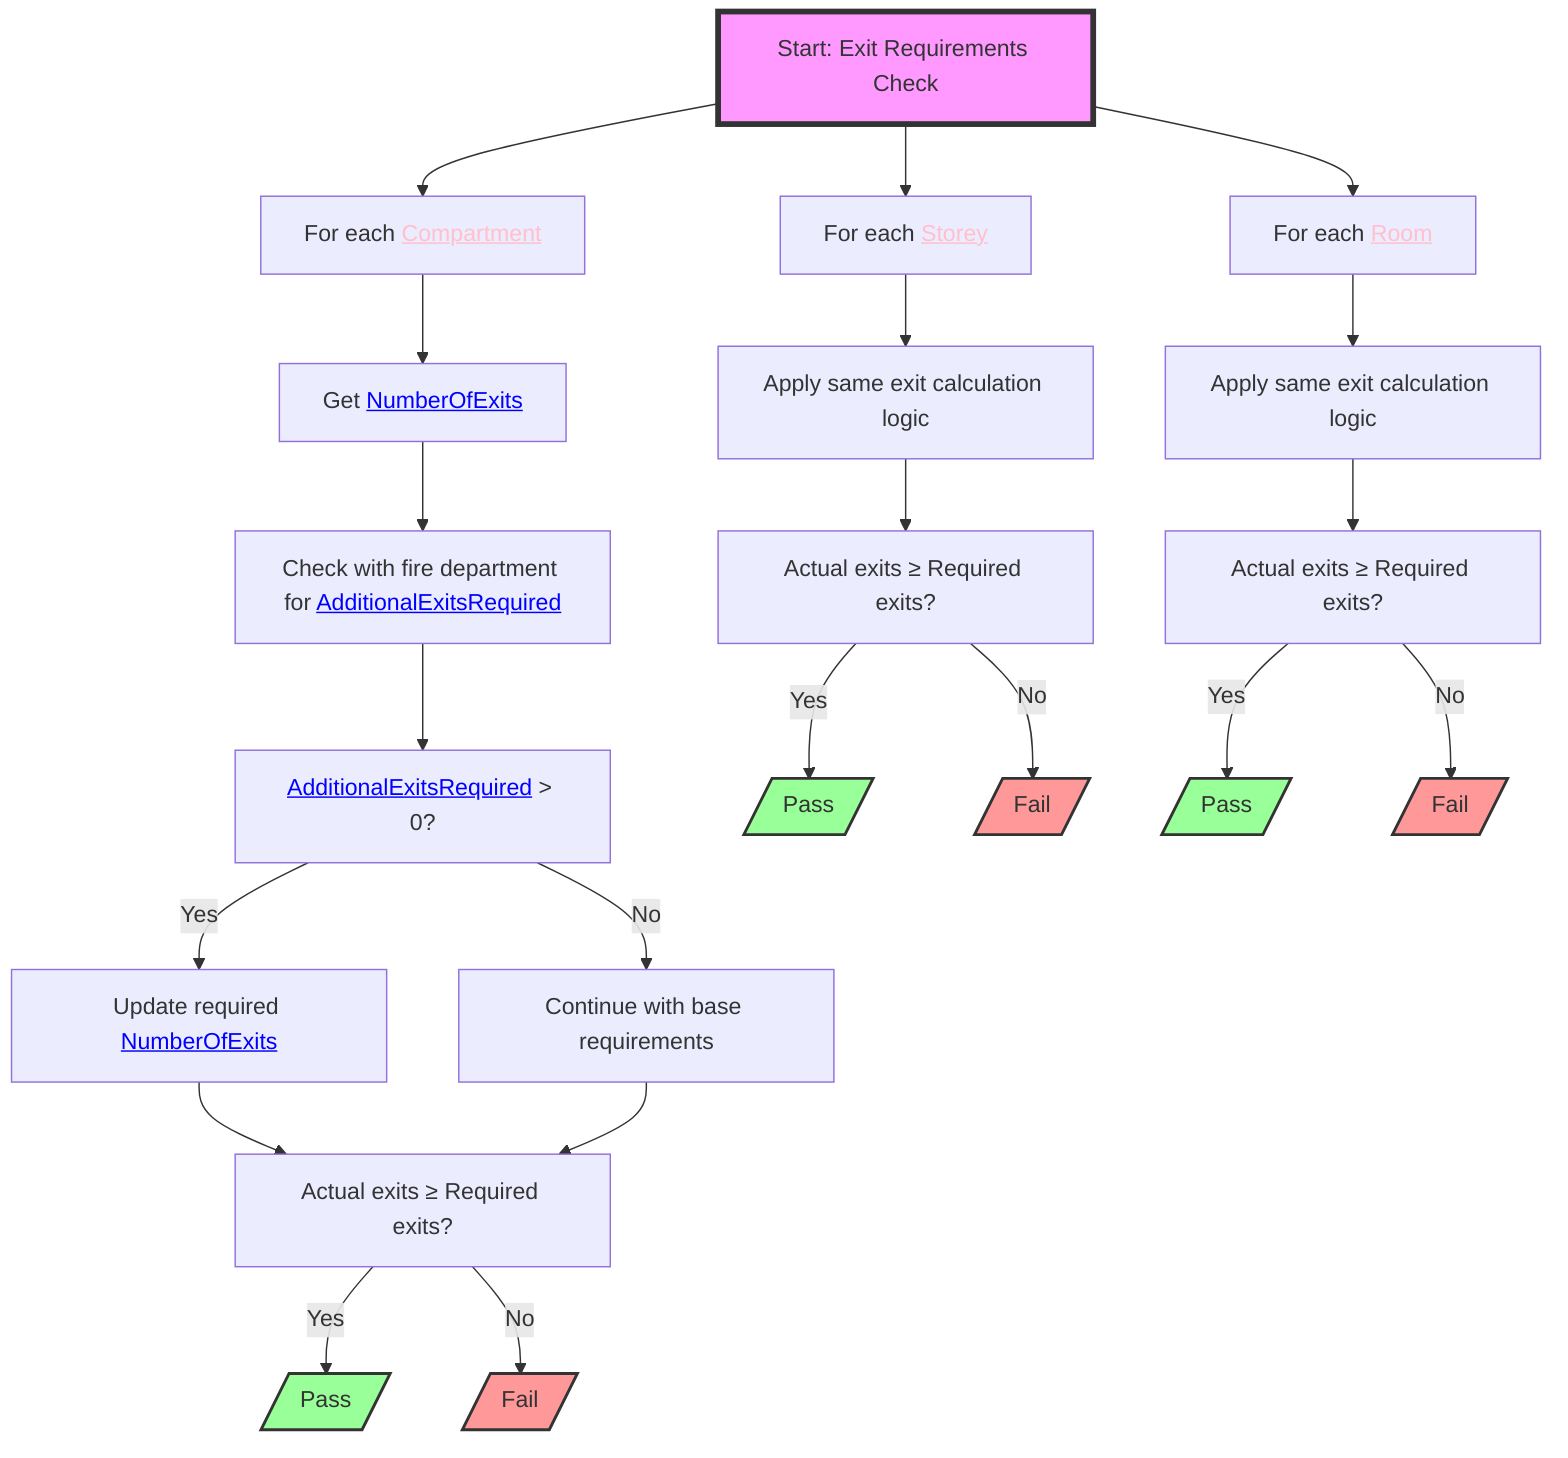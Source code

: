 flowchart TD
    S1["Start: Exit Requirements Check"] --> A["For each <a href='http://example.com/firebimbuilding#Compartment' style='color:pink;'>Compartment</a>"]
    A --> B["Get <a href='http://example.com/firebimbuilding#NumberOfExits' style='color:blue;'>NumberOfExits</a>"]
    B --> C["Check with fire department for <a href='http://example.com/firebimbuilding#AdditionalExitsRequired' style='color:blue;'>AdditionalExitsRequired</a>"]
    C --> D["<a href='http://example.com/firebimbuilding#AdditionalExitsRequired' style='color:blue;'>AdditionalExitsRequired</a> > 0?"]
    D -- Yes --> E["Update required <a href='http://example.com/firebimbuilding#NumberOfExits' style='color:blue;'>NumberOfExits</a>"]
    D -- No --> F["Continue with base requirements"]
    E --> G["Actual exits ≥ Required exits?"]
    F --> G
    G -- Yes --> H[/"Pass"/]
    G -- No --> I[/"Fail"/]
    
    S1 --> J["For each <a href='http://example.com/firebimbuilding#Storey' style='color:pink;'>Storey</a>"]
    J --> K["Apply same exit calculation logic"]
    K --> L["Actual exits ≥ Required exits?"]
    L -- Yes --> M[/"Pass"/]
    L -- No --> N[/"Fail"/]
    
    S1 --> O["For each <a href='http://example.com/firebimbuilding#Room' style='color:pink;'>Room</a>"]
    O --> P["Apply same exit calculation logic"]
    P --> Q["Actual exits ≥ Required exits?"]
    Q -- Yes --> R[/"Pass"/]
    Q -- No --> S[/"Fail"/]

    S1:::startClass
    H:::passClass
    I:::failClass
    M:::passClass
    N:::failClass
    R:::passClass
    S:::failClass

    classDef startClass fill:#f9f,stroke:#333,stroke-width:4px
    classDef passClass fill:#9f9,stroke:#333,stroke-width:2px
    classDef failClass fill:#f99,stroke:#333,stroke-width:2px